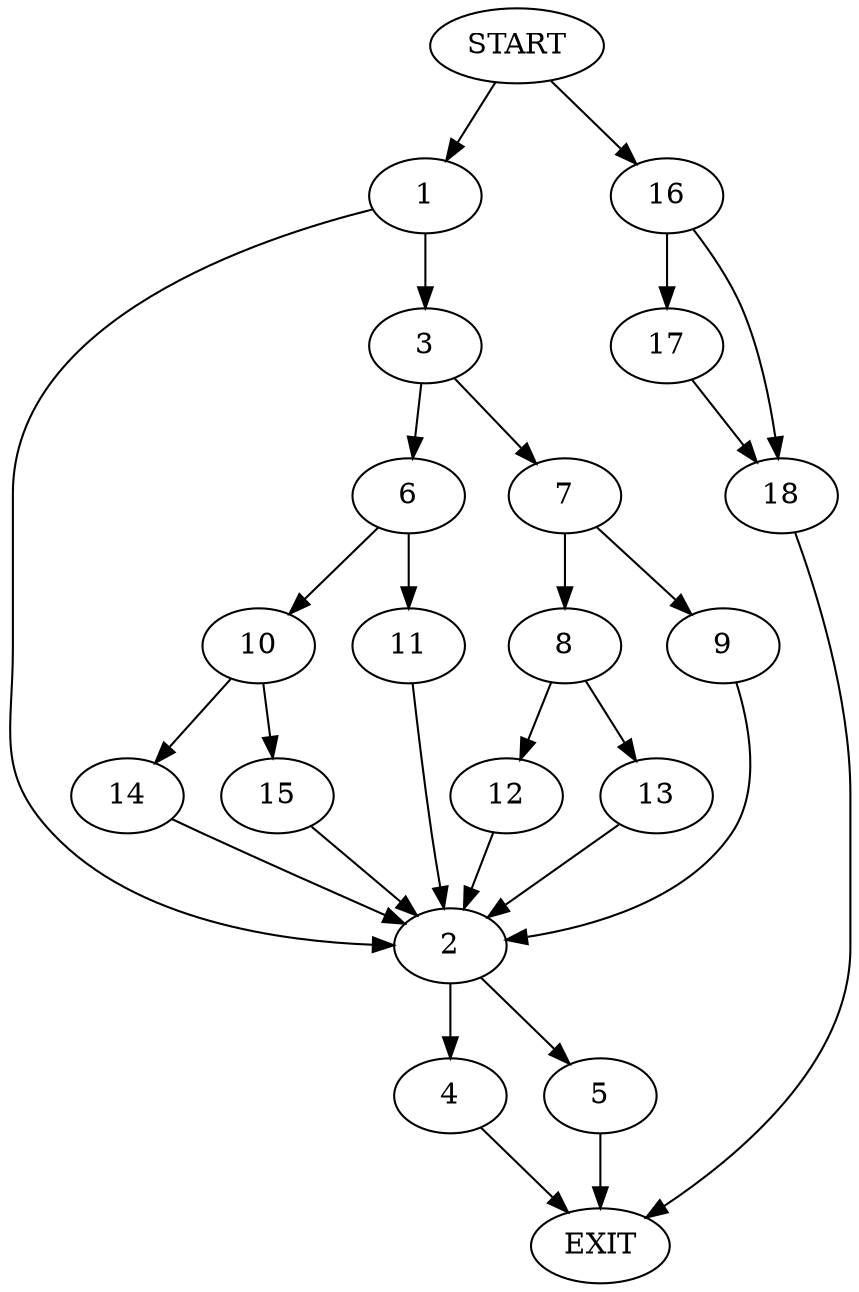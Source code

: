 digraph {
0 [label="START"]
19 [label="EXIT"]
0 -> 1
1 -> 2
1 -> 3
2 -> 4
2 -> 5
3 -> 6
3 -> 7
7 -> 8
7 -> 9
6 -> 10
6 -> 11
8 -> 12
8 -> 13
9 -> 2
13 -> 2
12 -> 2
10 -> 14
10 -> 15
11 -> 2
15 -> 2
14 -> 2
5 -> 19
4 -> 19
0 -> 16
16 -> 17
16 -> 18
18 -> 19
17 -> 18
}

